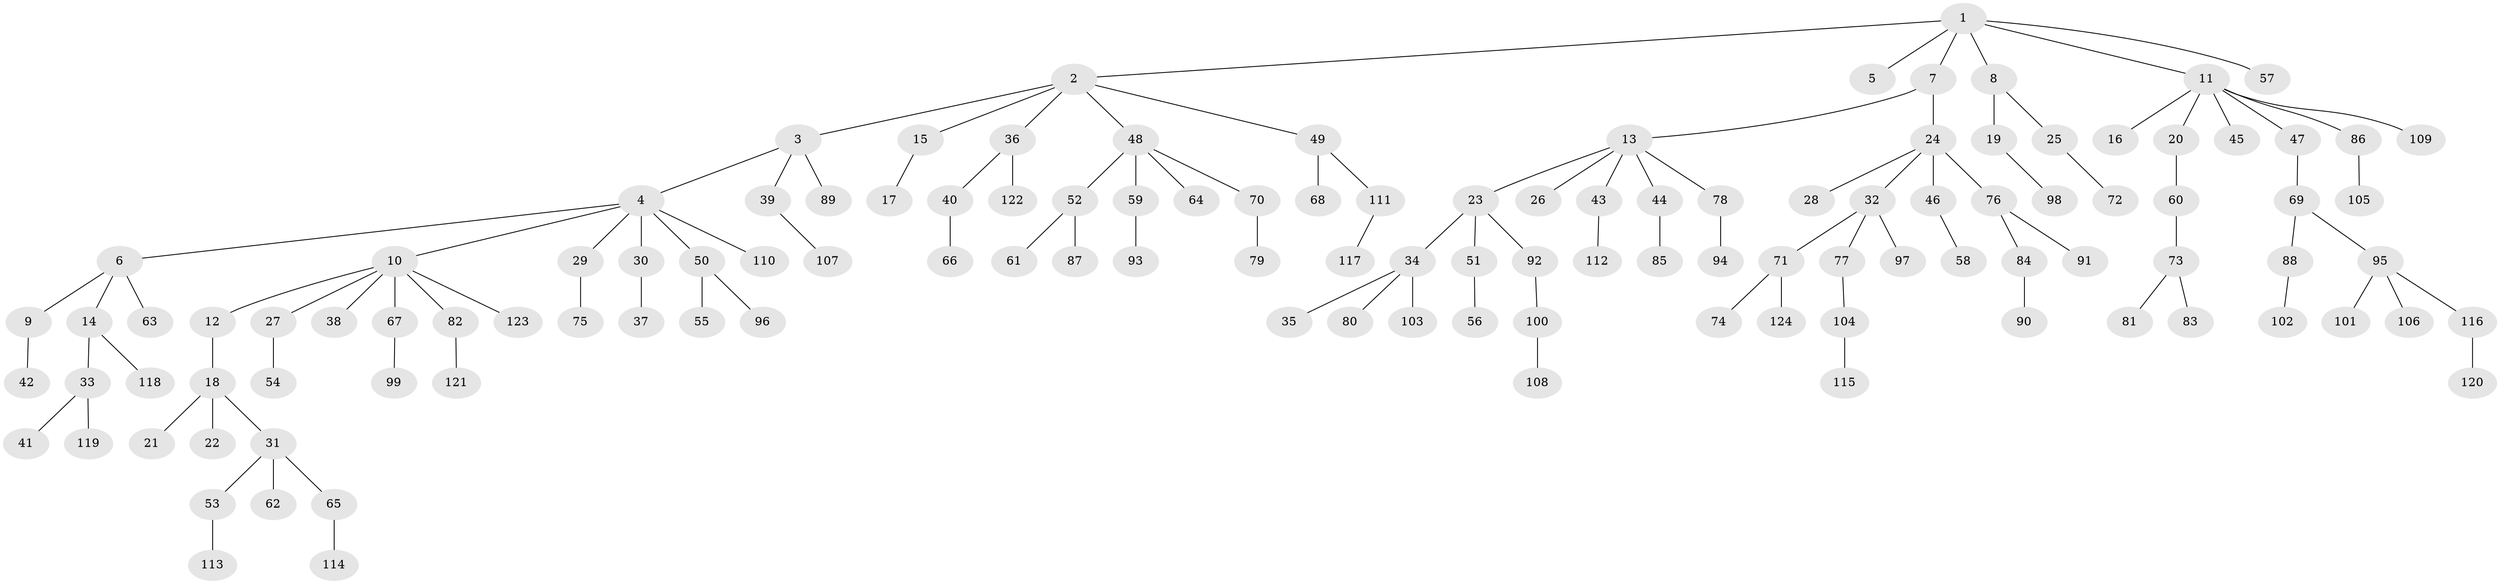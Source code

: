 // coarse degree distribution, {1: 0.6935483870967742, 4: 0.06451612903225806, 2: 0.22580645161290322, 35: 0.016129032258064516}
// Generated by graph-tools (version 1.1) at 2025/55/03/04/25 21:55:41]
// undirected, 124 vertices, 123 edges
graph export_dot {
graph [start="1"]
  node [color=gray90,style=filled];
  1;
  2;
  3;
  4;
  5;
  6;
  7;
  8;
  9;
  10;
  11;
  12;
  13;
  14;
  15;
  16;
  17;
  18;
  19;
  20;
  21;
  22;
  23;
  24;
  25;
  26;
  27;
  28;
  29;
  30;
  31;
  32;
  33;
  34;
  35;
  36;
  37;
  38;
  39;
  40;
  41;
  42;
  43;
  44;
  45;
  46;
  47;
  48;
  49;
  50;
  51;
  52;
  53;
  54;
  55;
  56;
  57;
  58;
  59;
  60;
  61;
  62;
  63;
  64;
  65;
  66;
  67;
  68;
  69;
  70;
  71;
  72;
  73;
  74;
  75;
  76;
  77;
  78;
  79;
  80;
  81;
  82;
  83;
  84;
  85;
  86;
  87;
  88;
  89;
  90;
  91;
  92;
  93;
  94;
  95;
  96;
  97;
  98;
  99;
  100;
  101;
  102;
  103;
  104;
  105;
  106;
  107;
  108;
  109;
  110;
  111;
  112;
  113;
  114;
  115;
  116;
  117;
  118;
  119;
  120;
  121;
  122;
  123;
  124;
  1 -- 2;
  1 -- 5;
  1 -- 7;
  1 -- 8;
  1 -- 11;
  1 -- 57;
  2 -- 3;
  2 -- 15;
  2 -- 36;
  2 -- 48;
  2 -- 49;
  3 -- 4;
  3 -- 39;
  3 -- 89;
  4 -- 6;
  4 -- 10;
  4 -- 29;
  4 -- 30;
  4 -- 50;
  4 -- 110;
  6 -- 9;
  6 -- 14;
  6 -- 63;
  7 -- 13;
  7 -- 24;
  8 -- 19;
  8 -- 25;
  9 -- 42;
  10 -- 12;
  10 -- 27;
  10 -- 38;
  10 -- 67;
  10 -- 82;
  10 -- 123;
  11 -- 16;
  11 -- 20;
  11 -- 45;
  11 -- 47;
  11 -- 86;
  11 -- 109;
  12 -- 18;
  13 -- 23;
  13 -- 26;
  13 -- 43;
  13 -- 44;
  13 -- 78;
  14 -- 33;
  14 -- 118;
  15 -- 17;
  18 -- 21;
  18 -- 22;
  18 -- 31;
  19 -- 98;
  20 -- 60;
  23 -- 34;
  23 -- 51;
  23 -- 92;
  24 -- 28;
  24 -- 32;
  24 -- 46;
  24 -- 76;
  25 -- 72;
  27 -- 54;
  29 -- 75;
  30 -- 37;
  31 -- 53;
  31 -- 62;
  31 -- 65;
  32 -- 71;
  32 -- 77;
  32 -- 97;
  33 -- 41;
  33 -- 119;
  34 -- 35;
  34 -- 80;
  34 -- 103;
  36 -- 40;
  36 -- 122;
  39 -- 107;
  40 -- 66;
  43 -- 112;
  44 -- 85;
  46 -- 58;
  47 -- 69;
  48 -- 52;
  48 -- 59;
  48 -- 64;
  48 -- 70;
  49 -- 68;
  49 -- 111;
  50 -- 55;
  50 -- 96;
  51 -- 56;
  52 -- 61;
  52 -- 87;
  53 -- 113;
  59 -- 93;
  60 -- 73;
  65 -- 114;
  67 -- 99;
  69 -- 88;
  69 -- 95;
  70 -- 79;
  71 -- 74;
  71 -- 124;
  73 -- 81;
  73 -- 83;
  76 -- 84;
  76 -- 91;
  77 -- 104;
  78 -- 94;
  82 -- 121;
  84 -- 90;
  86 -- 105;
  88 -- 102;
  92 -- 100;
  95 -- 101;
  95 -- 106;
  95 -- 116;
  100 -- 108;
  104 -- 115;
  111 -- 117;
  116 -- 120;
}
